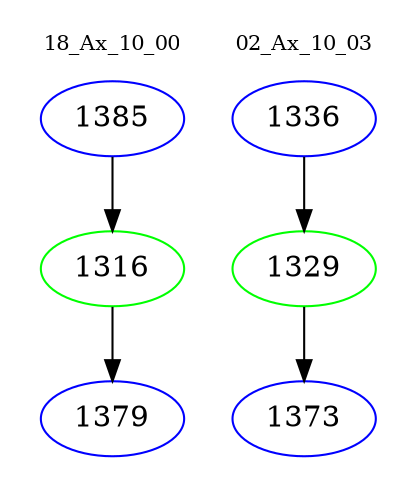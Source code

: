 digraph{
subgraph cluster_0 {
color = white
label = "18_Ax_10_00";
fontsize=10;
T0_1385 [label="1385", color="blue"]
T0_1385 -> T0_1316 [color="black"]
T0_1316 [label="1316", color="green"]
T0_1316 -> T0_1379 [color="black"]
T0_1379 [label="1379", color="blue"]
}
subgraph cluster_1 {
color = white
label = "02_Ax_10_03";
fontsize=10;
T1_1336 [label="1336", color="blue"]
T1_1336 -> T1_1329 [color="black"]
T1_1329 [label="1329", color="green"]
T1_1329 -> T1_1373 [color="black"]
T1_1373 [label="1373", color="blue"]
}
}
